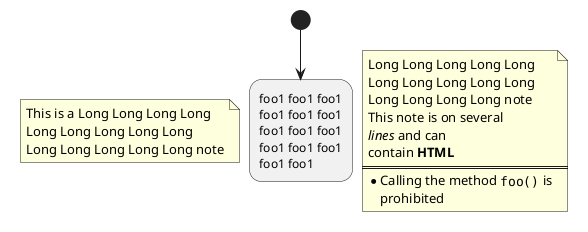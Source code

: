 {
  "sha1": "cj9dcdo4016rmo6wb8o3fwg461aqpnv",
  "insertion": {
    "when": "2024-06-01T09:03:01.530Z",
    "url": "https://forum.plantuml.net/13408/could-you-allow-maximumwidth-on-style-for-note-test-activity",
    "user": "plantuml@gmail.com"
  }
}
@startuml
<style>
activityDiagram {
  activity {
    MaximumWidth 100
  }
  note {
    MaximumWidth 200
  }
}
</style>
start
:foo1 foo1 foo1 foo1 foo1 foo1 foo1 foo1 foo1 foo1 foo1 foo1 foo1 foo1;
note right
  Long Long Long Long Long Long Long Long Long Long Long Long Long Long note
  This note is on several
  //lines// and can
  contain <b>HTML</b>
  ====
  * Calling the method ""foo()"" is prohibited
end note
floating note left: This is a Long Long Long Long Long Long Long Long Long Long Long Long Long Long note
@enduml
